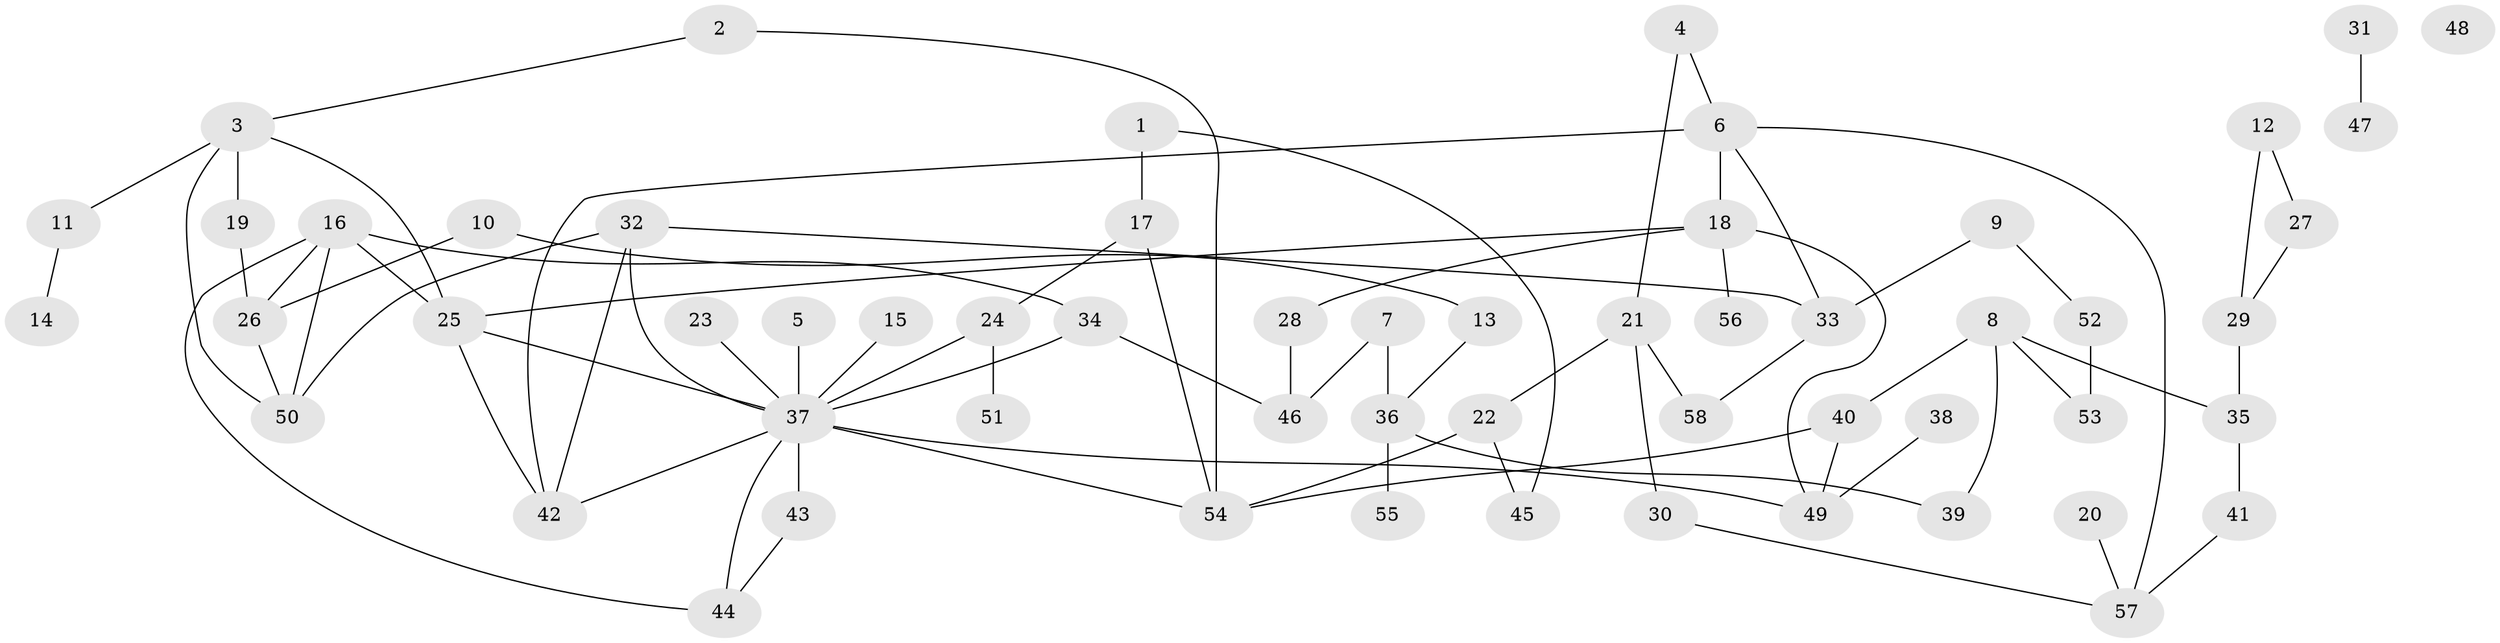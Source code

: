 // coarse degree distribution, {5: 0.08695652173913043, 7: 0.043478260869565216, 1: 0.34782608695652173, 4: 0.08695652173913043, 6: 0.08695652173913043, 2: 0.08695652173913043, 3: 0.13043478260869565, 0: 0.08695652173913043, 10: 0.043478260869565216}
// Generated by graph-tools (version 1.1) at 2025/16/03/04/25 18:16:38]
// undirected, 58 vertices, 80 edges
graph export_dot {
graph [start="1"]
  node [color=gray90,style=filled];
  1;
  2;
  3;
  4;
  5;
  6;
  7;
  8;
  9;
  10;
  11;
  12;
  13;
  14;
  15;
  16;
  17;
  18;
  19;
  20;
  21;
  22;
  23;
  24;
  25;
  26;
  27;
  28;
  29;
  30;
  31;
  32;
  33;
  34;
  35;
  36;
  37;
  38;
  39;
  40;
  41;
  42;
  43;
  44;
  45;
  46;
  47;
  48;
  49;
  50;
  51;
  52;
  53;
  54;
  55;
  56;
  57;
  58;
  1 -- 17;
  1 -- 45;
  2 -- 3;
  2 -- 54;
  3 -- 11;
  3 -- 19;
  3 -- 25;
  3 -- 50;
  4 -- 6;
  4 -- 21;
  5 -- 37;
  6 -- 18;
  6 -- 33;
  6 -- 42;
  6 -- 57;
  7 -- 36;
  7 -- 46;
  8 -- 35;
  8 -- 39;
  8 -- 40;
  8 -- 53;
  9 -- 33;
  9 -- 52;
  10 -- 13;
  10 -- 26;
  11 -- 14;
  12 -- 27;
  12 -- 29;
  13 -- 36;
  15 -- 37;
  16 -- 25;
  16 -- 26;
  16 -- 34;
  16 -- 44;
  16 -- 50;
  17 -- 24;
  17 -- 54;
  18 -- 25;
  18 -- 28;
  18 -- 49;
  18 -- 56;
  19 -- 26;
  20 -- 57;
  21 -- 22;
  21 -- 30;
  21 -- 58;
  22 -- 45;
  22 -- 54;
  23 -- 37;
  24 -- 37;
  24 -- 51;
  25 -- 37;
  25 -- 42;
  26 -- 50;
  27 -- 29;
  28 -- 46;
  29 -- 35;
  30 -- 57;
  31 -- 47;
  32 -- 33;
  32 -- 37;
  32 -- 42;
  32 -- 50;
  33 -- 58;
  34 -- 37;
  34 -- 46;
  35 -- 41;
  36 -- 39;
  36 -- 55;
  37 -- 42;
  37 -- 43;
  37 -- 44;
  37 -- 49;
  37 -- 54;
  38 -- 49;
  40 -- 49;
  40 -- 54;
  41 -- 57;
  43 -- 44;
  52 -- 53;
}
